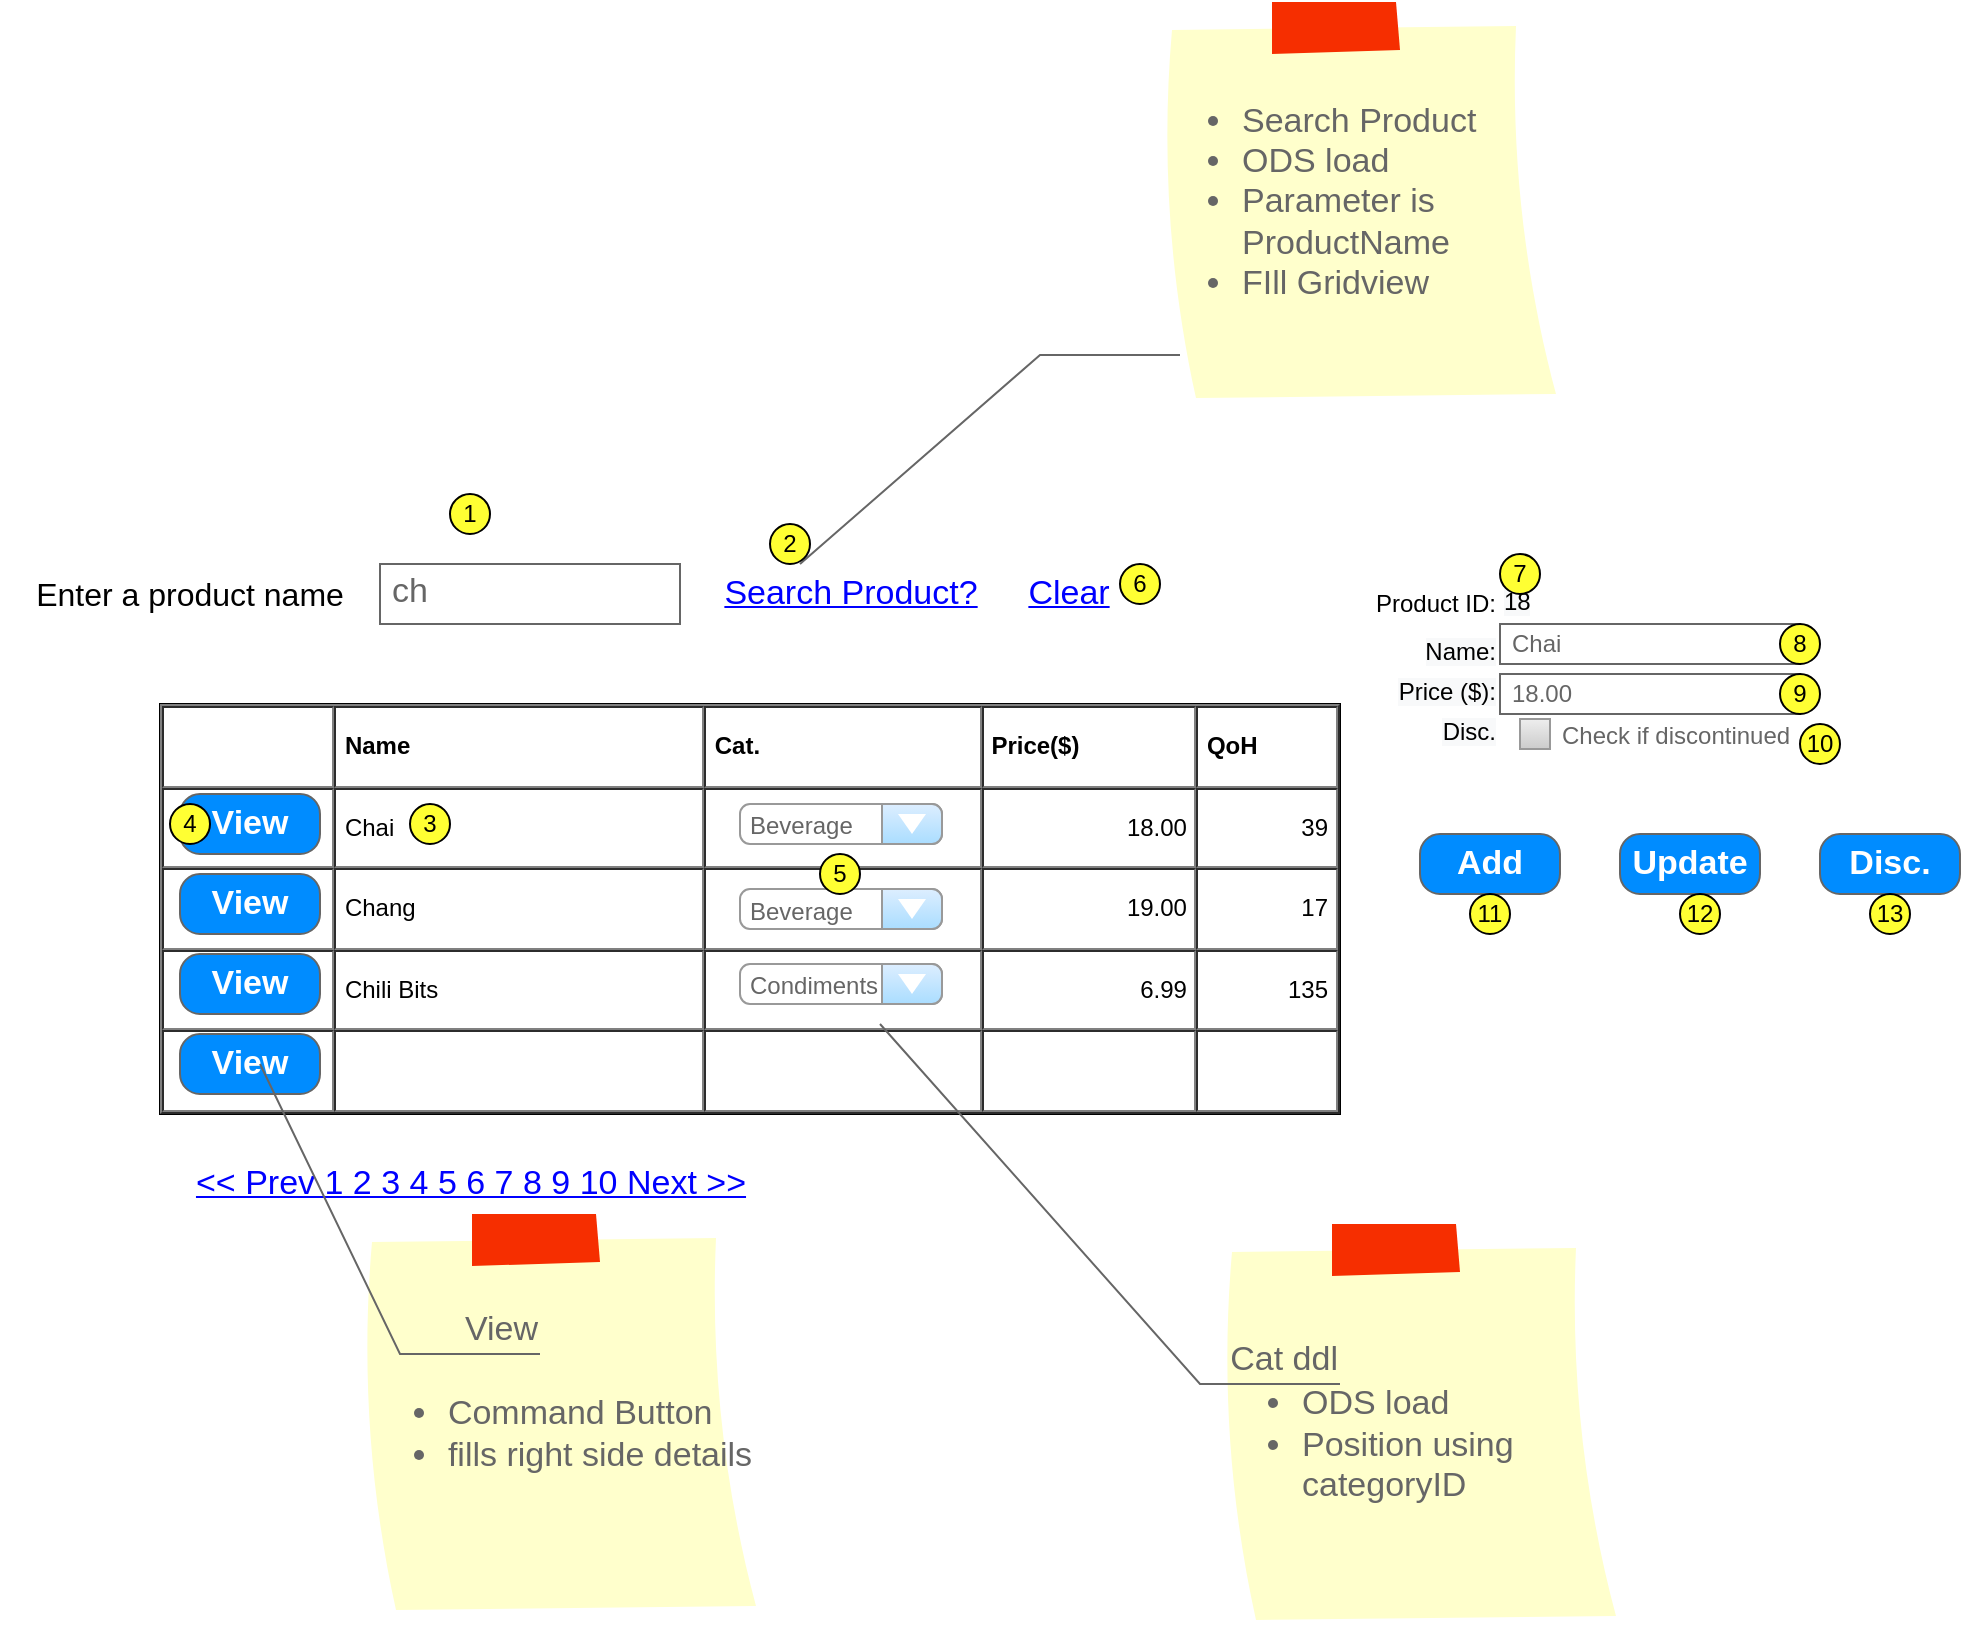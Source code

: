 <mxfile version="13.7.3" type="device"><diagram id="zrSDeh4jfomT2pgs97x0" name="Page-1"><mxGraphModel dx="1086" dy="806" grid="1" gridSize="10" guides="1" tooltips="1" connect="1" arrows="1" fold="1" page="1" pageScale="1" pageWidth="850" pageHeight="1100" math="0" shadow="0"><root><mxCell id="0"/><mxCell id="1" parent="0"/><mxCell id="RVpGYIhnjJnM2h_vUhQt-2" value="&lt;font style=&quot;font-size: 16px&quot;&gt;Enter a product name&lt;/font&gt;" style="text;html=1;strokeColor=none;fillColor=none;align=center;verticalAlign=middle;whiteSpace=wrap;rounded=0;" vertex="1" parent="1"><mxGeometry x="80" y="336" width="190" height="20" as="geometry"/></mxCell><mxCell id="RVpGYIhnjJnM2h_vUhQt-3" value="ch" style="strokeWidth=1;shadow=0;dashed=0;align=center;html=1;shape=mxgraph.mockup.text.textBox;fontColor=#666666;align=left;fontSize=17;spacingLeft=4;spacingTop=-3;strokeColor=#666666;mainText=" vertex="1" parent="1"><mxGeometry x="270" y="331" width="150" height="30" as="geometry"/></mxCell><mxCell id="RVpGYIhnjJnM2h_vUhQt-4" value="Search Product?" style="shape=rectangle;strokeColor=none;fillColor=none;linkText=;fontSize=17;fontColor=#0000ff;fontStyle=4;html=1;align=center;" vertex="1" parent="1"><mxGeometry x="430" y="331" width="150" height="30" as="geometry"/></mxCell><mxCell id="RVpGYIhnjJnM2h_vUhQt-5" value="Clear" style="shape=rectangle;strokeColor=none;fillColor=none;linkText=;fontSize=17;fontColor=#0000ff;fontStyle=4;html=1;align=center;" vertex="1" parent="1"><mxGeometry x="579" y="331" width="70" height="30" as="geometry"/></mxCell><mxCell id="RVpGYIhnjJnM2h_vUhQt-6" value="Product ID:" style="text;html=1;strokeColor=none;fillColor=none;align=right;verticalAlign=middle;whiteSpace=wrap;rounded=0;" vertex="1" parent="1"><mxGeometry x="750" y="341" width="80" height="20" as="geometry"/></mxCell><mxCell id="RVpGYIhnjJnM2h_vUhQt-8" value="&lt;span style=&quot;color: rgb(0 , 0 , 0) ; font-family: &amp;#34;helvetica&amp;#34; ; font-size: 12px ; font-style: normal ; font-weight: 400 ; letter-spacing: normal ; text-indent: 0px ; text-transform: none ; word-spacing: 0px ; background-color: rgb(248 , 249 , 250) ; display: inline ; float: none&quot;&gt;Name:&lt;/span&gt;" style="text;whiteSpace=wrap;html=1;align=right;" vertex="1" parent="1"><mxGeometry x="740" y="361" width="90" height="30" as="geometry"/></mxCell><mxCell id="RVpGYIhnjJnM2h_vUhQt-9" value="&lt;span style=&quot;color: rgb(0 , 0 , 0) ; font-family: &amp;#34;helvetica&amp;#34; ; font-size: 12px ; font-style: normal ; font-weight: 400 ; letter-spacing: normal ; text-indent: 0px ; text-transform: none ; word-spacing: 0px ; background-color: rgb(248 , 249 , 250) ; display: inline ; float: none&quot;&gt;Price ($):&lt;/span&gt;" style="text;whiteSpace=wrap;html=1;align=right;" vertex="1" parent="1"><mxGeometry x="740" y="381" width="90" height="30" as="geometry"/></mxCell><mxCell id="RVpGYIhnjJnM2h_vUhQt-10" value="&lt;span style=&quot;color: rgb(0 , 0 , 0) ; font-family: &amp;#34;helvetica&amp;#34; ; font-size: 12px ; font-style: normal ; font-weight: 400 ; letter-spacing: normal ; text-indent: 0px ; text-transform: none ; word-spacing: 0px ; background-color: rgb(248 , 249 , 250) ; display: inline ; float: none&quot;&gt;Disc.&lt;/span&gt;" style="text;whiteSpace=wrap;html=1;align=right;" vertex="1" parent="1"><mxGeometry x="740" y="401" width="90" height="30" as="geometry"/></mxCell><mxCell id="RVpGYIhnjJnM2h_vUhQt-11" value="&lt;span style=&quot;color: rgb(0 , 0 , 0) ; font-family: &amp;#34;helvetica&amp;#34; ; font-size: 12px ; font-style: normal ; font-weight: 400 ; letter-spacing: normal ; text-align: right ; text-indent: 0px ; text-transform: none ; word-spacing: 0px ; background-color: rgb(248 , 249 , 250) ; display: inline ; float: none&quot;&gt;18&lt;/span&gt;" style="text;whiteSpace=wrap;html=1;" vertex="1" parent="1"><mxGeometry x="830" y="336" width="90" height="20" as="geometry"/></mxCell><mxCell id="RVpGYIhnjJnM2h_vUhQt-14" value="&lt;font style=&quot;font-size: 12px&quot;&gt;Check if discontinued&lt;/font&gt;" style="strokeWidth=1;shadow=0;dashed=0;align=center;html=1;shape=mxgraph.mockup.forms.rrect;rSize=0;fillColor=#eeeeee;strokeColor=#999999;gradientColor=#cccccc;align=left;spacingLeft=4;fontSize=17;fontColor=#666666;labelPosition=right;" vertex="1" parent="1"><mxGeometry x="840" y="408.5" width="15" height="15" as="geometry"/></mxCell><mxCell id="RVpGYIhnjJnM2h_vUhQt-15" value="&lt;table cellpadding=&quot;4&quot; cellspacing=&quot;0&quot; border=&quot;1&quot; style=&quot;font-size: 1em ; width: 100% ; height: 100%&quot;&gt;&lt;tbody&gt;&lt;tr&gt;&lt;th&gt;&amp;nbsp; &amp;nbsp; &amp;nbsp; &amp;nbsp; &amp;nbsp;&amp;nbsp;&lt;/th&gt;&lt;th&gt;Name&amp;nbsp; &amp;nbsp; &amp;nbsp; &amp;nbsp; &amp;nbsp; &amp;nbsp; &amp;nbsp; &amp;nbsp;&lt;/th&gt;&lt;td&gt;&lt;b&gt;Cat.&amp;nbsp; &amp;nbsp; &amp;nbsp; &amp;nbsp; &amp;nbsp; &amp;nbsp;&lt;/b&gt;&lt;/td&gt;&lt;td&gt;&lt;b&gt;Price($)&lt;/b&gt;&lt;/td&gt;&lt;td&gt;&lt;b&gt;QoH&lt;/b&gt;&lt;/td&gt;&lt;/tr&gt;&lt;tr&gt;&lt;td&gt;&amp;nbsp; &amp;nbsp;&lt;/td&gt;&lt;td&gt;Chai&lt;/td&gt;&lt;td&gt;&lt;br&gt;&lt;/td&gt;&lt;td style=&quot;text-align: right&quot;&gt;18.00&lt;/td&gt;&lt;td style=&quot;text-align: right&quot;&gt;39&lt;/td&gt;&lt;/tr&gt;&lt;tr&gt;&lt;td&gt;&lt;br&gt;&lt;/td&gt;&lt;td&gt;Chang&lt;/td&gt;&lt;td&gt;&lt;br&gt;&lt;/td&gt;&lt;td style=&quot;text-align: right&quot;&gt;19.00&lt;/td&gt;&lt;td style=&quot;text-align: right&quot;&gt;17&lt;/td&gt;&lt;/tr&gt;&lt;tr&gt;&lt;td&gt;&lt;br&gt;&lt;/td&gt;&lt;td&gt;Chili Bits&lt;/td&gt;&lt;td&gt;&lt;br&gt;&lt;/td&gt;&lt;td style=&quot;text-align: right&quot;&gt;6.99&lt;/td&gt;&lt;td style=&quot;text-align: right&quot;&gt;135&lt;/td&gt;&lt;/tr&gt;&lt;tr&gt;&lt;td&gt;&lt;br&gt;&lt;/td&gt;&lt;td&gt;&lt;br&gt;&lt;/td&gt;&lt;td&gt;&lt;br&gt;&lt;/td&gt;&lt;td&gt;&lt;br&gt;&lt;/td&gt;&lt;td&gt;&lt;br&gt;&lt;/td&gt;&lt;/tr&gt;&lt;/tbody&gt;&lt;/table&gt; " style="verticalAlign=top;align=left;overflow=fill;fontSize=12;fontFamily=Helvetica;html=1" vertex="1" parent="1"><mxGeometry x="160" y="401" width="590" height="205" as="geometry"/></mxCell><mxCell id="RVpGYIhnjJnM2h_vUhQt-16" value="&lt;&lt; Prev 1 2 3 4 5 6 7 8 9 10 Next &gt;&gt;" style="strokeWidth=1;shadow=0;dashed=0;align=center;html=1;shape=mxgraph.mockup.navigation.pagination;linkText=;fontSize=17;fontColor=#0000ff;fontStyle=4;" vertex="1" parent="1"><mxGeometry x="140" y="626" width="350" height="30" as="geometry"/></mxCell><mxCell id="RVpGYIhnjJnM2h_vUhQt-17" value="View" style="strokeWidth=1;shadow=0;dashed=0;align=center;html=1;shape=mxgraph.mockup.buttons.button;strokeColor=#666666;fontColor=#ffffff;mainText=;buttonStyle=round;fontSize=17;fontStyle=1;fillColor=#008cff;whiteSpace=wrap;" vertex="1" parent="1"><mxGeometry x="170" y="446" width="70" height="30" as="geometry"/></mxCell><mxCell id="RVpGYIhnjJnM2h_vUhQt-18" value="View" style="strokeWidth=1;shadow=0;dashed=0;align=center;html=1;shape=mxgraph.mockup.buttons.button;strokeColor=#666666;fontColor=#ffffff;mainText=;buttonStyle=round;fontSize=17;fontStyle=1;fillColor=#008cff;whiteSpace=wrap;" vertex="1" parent="1"><mxGeometry x="170" y="486" width="70" height="30" as="geometry"/></mxCell><mxCell id="RVpGYIhnjJnM2h_vUhQt-19" value="View" style="strokeWidth=1;shadow=0;dashed=0;align=center;html=1;shape=mxgraph.mockup.buttons.button;strokeColor=#666666;fontColor=#ffffff;mainText=;buttonStyle=round;fontSize=17;fontStyle=1;fillColor=#008cff;whiteSpace=wrap;" vertex="1" parent="1"><mxGeometry x="170" y="526" width="70" height="30" as="geometry"/></mxCell><mxCell id="RVpGYIhnjJnM2h_vUhQt-20" value="View" style="strokeWidth=1;shadow=0;dashed=0;align=center;html=1;shape=mxgraph.mockup.buttons.button;strokeColor=#666666;fontColor=#ffffff;mainText=;buttonStyle=round;fontSize=17;fontStyle=1;fillColor=#008cff;whiteSpace=wrap;" vertex="1" parent="1"><mxGeometry x="170" y="566" width="70" height="30" as="geometry"/></mxCell><mxCell id="RVpGYIhnjJnM2h_vUhQt-21" value="Add" style="strokeWidth=1;shadow=0;dashed=0;align=center;html=1;shape=mxgraph.mockup.buttons.button;strokeColor=#666666;fontColor=#ffffff;mainText=;buttonStyle=round;fontSize=17;fontStyle=1;fillColor=#008cff;whiteSpace=wrap;" vertex="1" parent="1"><mxGeometry x="790" y="466" width="70" height="30" as="geometry"/></mxCell><mxCell id="RVpGYIhnjJnM2h_vUhQt-22" value="Update" style="strokeWidth=1;shadow=0;dashed=0;align=center;html=1;shape=mxgraph.mockup.buttons.button;strokeColor=#666666;fontColor=#ffffff;mainText=;buttonStyle=round;fontSize=17;fontStyle=1;fillColor=#008cff;whiteSpace=wrap;" vertex="1" parent="1"><mxGeometry x="890" y="466" width="70" height="30" as="geometry"/></mxCell><mxCell id="RVpGYIhnjJnM2h_vUhQt-23" value="Disc." style="strokeWidth=1;shadow=0;dashed=0;align=center;html=1;shape=mxgraph.mockup.buttons.button;strokeColor=#666666;fontColor=#ffffff;mainText=;buttonStyle=round;fontSize=17;fontStyle=1;fillColor=#008cff;whiteSpace=wrap;" vertex="1" parent="1"><mxGeometry x="990" y="466" width="70" height="30" as="geometry"/></mxCell><mxCell id="RVpGYIhnjJnM2h_vUhQt-24" value="&lt;font style=&quot;font-size: 12px&quot;&gt;Beverage&lt;/font&gt;" style="strokeWidth=1;shadow=0;dashed=0;align=center;html=1;shape=mxgraph.mockup.forms.comboBox;strokeColor=#999999;fillColor=#ddeeff;align=left;fillColor2=#aaddff;mainText=;fontColor=#666666;fontSize=17;spacingLeft=3;" vertex="1" parent="1"><mxGeometry x="450" y="451" width="101" height="20" as="geometry"/></mxCell><mxCell id="RVpGYIhnjJnM2h_vUhQt-25" value="&lt;font style=&quot;font-size: 12px&quot;&gt;Beverage&lt;/font&gt;" style="strokeWidth=1;shadow=0;dashed=0;align=center;html=1;shape=mxgraph.mockup.forms.comboBox;strokeColor=#999999;fillColor=#ddeeff;align=left;fillColor2=#aaddff;mainText=;fontColor=#666666;fontSize=17;spacingLeft=3;" vertex="1" parent="1"><mxGeometry x="450" y="493.5" width="101" height="20" as="geometry"/></mxCell><mxCell id="RVpGYIhnjJnM2h_vUhQt-26" value="&lt;font style=&quot;font-size: 12px&quot;&gt;Condiments&lt;/font&gt;" style="strokeWidth=1;shadow=0;dashed=0;align=center;html=1;shape=mxgraph.mockup.forms.comboBox;strokeColor=#999999;fillColor=#ddeeff;align=left;fillColor2=#aaddff;mainText=;fontColor=#666666;fontSize=17;spacingLeft=3;" vertex="1" parent="1"><mxGeometry x="450" y="531" width="101" height="20" as="geometry"/></mxCell><mxCell id="RVpGYIhnjJnM2h_vUhQt-27" value="&lt;div style=&quot;text-align: left&quot;&gt;&lt;ul&gt;&lt;li&gt;&lt;span&gt;Search Product&lt;/span&gt;&lt;/li&gt;&lt;li&gt;&lt;span&gt;ODS load&lt;/span&gt;&lt;/li&gt;&lt;li&gt;&lt;span&gt;Parameter is ProductName&lt;/span&gt;&lt;/li&gt;&lt;li&gt;&lt;span&gt;FIll Gridview&lt;/span&gt;&lt;/li&gt;&lt;/ul&gt;&lt;/div&gt;" style="strokeWidth=1;shadow=0;dashed=0;align=center;html=1;shape=mxgraph.mockup.text.stickyNote2;fontColor=#666666;mainText=;fontSize=17;whiteSpace=wrap;fillColor=#ffffcc;strokeColor=#F62E00;" vertex="1" parent="1"><mxGeometry x="660" y="50" width="200" height="200" as="geometry"/></mxCell><mxCell id="RVpGYIhnjJnM2h_vUhQt-28" value="" style="strokeWidth=1;shadow=0;dashed=0;align=center;html=1;shape=mxgraph.mockup.text.callout;linkText=;textSize=17;textColor=#666666;callDir=NE;callStyle=line;fontSize=17;fontColor=#666666;align=right;verticalAlign=top;strokeColor=#666666;" vertex="1" parent="1"><mxGeometry x="480" y="201" width="190" height="130" as="geometry"/></mxCell><mxCell id="RVpGYIhnjJnM2h_vUhQt-29" value="&lt;div style=&quot;text-align: left&quot;&gt;&lt;div&gt;&lt;br&gt;&lt;/div&gt;&lt;ul&gt;&lt;li&gt;&lt;span&gt;ODS load&lt;/span&gt;&lt;/li&gt;&lt;li&gt;&lt;span&gt;Position using categoryID&lt;/span&gt;&lt;/li&gt;&lt;/ul&gt;&lt;/div&gt;" style="strokeWidth=1;shadow=0;dashed=0;align=center;html=1;shape=mxgraph.mockup.text.stickyNote2;fontColor=#666666;mainText=;fontSize=17;whiteSpace=wrap;fillColor=#ffffcc;strokeColor=#F62E00;" vertex="1" parent="1"><mxGeometry x="690" y="661" width="200" height="200" as="geometry"/></mxCell><mxCell id="RVpGYIhnjJnM2h_vUhQt-30" value="Cat ddl" style="strokeWidth=1;shadow=0;dashed=0;align=center;html=1;shape=mxgraph.mockup.text.callout;linkText=;textSize=17;textColor=#666666;callDir=SE;callStyle=line;fontSize=17;fontColor=#666666;align=right;verticalAlign=bottom;strokeColor=#666666;" vertex="1" parent="1"><mxGeometry x="520" y="561" width="230" height="180" as="geometry"/></mxCell><mxCell id="RVpGYIhnjJnM2h_vUhQt-31" value="&lt;div style=&quot;text-align: left&quot;&gt;&lt;div&gt;&lt;br&gt;&lt;/div&gt;&lt;ul&gt;&lt;li&gt;Command Button&lt;/li&gt;&lt;li&gt;fills right side details&lt;/li&gt;&lt;/ul&gt;&lt;/div&gt;" style="strokeWidth=1;shadow=0;dashed=0;align=center;html=1;shape=mxgraph.mockup.text.stickyNote2;fontColor=#666666;mainText=;fontSize=17;whiteSpace=wrap;fillColor=#ffffcc;strokeColor=#F62E00;" vertex="1" parent="1"><mxGeometry x="260" y="656" width="200" height="200" as="geometry"/></mxCell><mxCell id="RVpGYIhnjJnM2h_vUhQt-32" value="View" style="strokeWidth=1;shadow=0;dashed=0;align=center;html=1;shape=mxgraph.mockup.text.callout;linkText=;textSize=17;textColor=#666666;callDir=SE;callStyle=line;fontSize=17;fontColor=#666666;align=right;verticalAlign=bottom;strokeColor=#666666;" vertex="1" parent="1"><mxGeometry x="210" y="581" width="140" height="145" as="geometry"/></mxCell><mxCell id="RVpGYIhnjJnM2h_vUhQt-33" value="1" style="text;html=1;align=center;verticalAlign=middle;whiteSpace=wrap;rounded=1;fillColor=#FFFF33;strokeColor=#000000;arcSize=50;" vertex="1" parent="1"><mxGeometry x="305" y="296" width="20" height="20" as="geometry"/></mxCell><mxCell id="RVpGYIhnjJnM2h_vUhQt-34" value="2" style="text;html=1;align=center;verticalAlign=middle;whiteSpace=wrap;rounded=1;fillColor=#FFFF33;strokeColor=#000000;arcSize=50;" vertex="1" parent="1"><mxGeometry x="465" y="311" width="20" height="20" as="geometry"/></mxCell><mxCell id="RVpGYIhnjJnM2h_vUhQt-35" value="4" style="text;html=1;align=center;verticalAlign=middle;whiteSpace=wrap;rounded=1;fillColor=#FFFF33;strokeColor=#000000;arcSize=50;" vertex="1" parent="1"><mxGeometry x="165" y="451" width="20" height="20" as="geometry"/></mxCell><mxCell id="RVpGYIhnjJnM2h_vUhQt-36" value="3" style="text;html=1;align=center;verticalAlign=middle;whiteSpace=wrap;rounded=1;fillColor=#FFFF33;strokeColor=#000000;arcSize=50;" vertex="1" parent="1"><mxGeometry x="285" y="451" width="20" height="20" as="geometry"/></mxCell><mxCell id="RVpGYIhnjJnM2h_vUhQt-39" value="7" style="text;html=1;align=center;verticalAlign=middle;whiteSpace=wrap;rounded=1;fillColor=#FFFF33;strokeColor=#000000;arcSize=50;" vertex="1" parent="1"><mxGeometry x="830" y="326" width="20" height="20" as="geometry"/></mxCell><mxCell id="RVpGYIhnjJnM2h_vUhQt-40" value="6" style="text;html=1;align=center;verticalAlign=middle;whiteSpace=wrap;rounded=1;fillColor=#FFFF33;strokeColor=#000000;arcSize=50;" vertex="1" parent="1"><mxGeometry x="640" y="331" width="20" height="20" as="geometry"/></mxCell><mxCell id="RVpGYIhnjJnM2h_vUhQt-41" value="5" style="text;html=1;align=center;verticalAlign=middle;whiteSpace=wrap;rounded=1;fillColor=#FFFF33;strokeColor=#000000;arcSize=50;" vertex="1" parent="1"><mxGeometry x="490" y="476" width="20" height="20" as="geometry"/></mxCell><mxCell id="RVpGYIhnjJnM2h_vUhQt-42" value="&lt;font style=&quot;font-size: 12px&quot;&gt;Chai&lt;/font&gt;" style="strokeWidth=1;shadow=0;dashed=0;align=center;html=1;shape=mxgraph.mockup.text.textBox;fontColor=#666666;align=left;fontSize=17;spacingLeft=4;spacingTop=-3;strokeColor=#666666;mainText=;rounded=1;fillColor=none;" vertex="1" parent="1"><mxGeometry x="830" y="361" width="150" height="20" as="geometry"/></mxCell><mxCell id="RVpGYIhnjJnM2h_vUhQt-43" value="&lt;font style=&quot;font-size: 12px&quot;&gt;18.00&lt;/font&gt;" style="strokeWidth=1;shadow=0;dashed=0;align=center;html=1;shape=mxgraph.mockup.text.textBox;fontColor=#666666;align=left;fontSize=17;spacingLeft=4;spacingTop=-3;strokeColor=#666666;mainText=;rounded=1;fillColor=none;" vertex="1" parent="1"><mxGeometry x="830" y="386" width="150" height="20" as="geometry"/></mxCell><mxCell id="RVpGYIhnjJnM2h_vUhQt-44" value="8" style="text;html=1;align=center;verticalAlign=middle;whiteSpace=wrap;rounded=1;fillColor=#FFFF33;strokeColor=#000000;arcSize=50;" vertex="1" parent="1"><mxGeometry x="970" y="361" width="20" height="20" as="geometry"/></mxCell><mxCell id="RVpGYIhnjJnM2h_vUhQt-45" value="9" style="text;html=1;align=center;verticalAlign=middle;whiteSpace=wrap;rounded=1;fillColor=#FFFF33;strokeColor=#000000;arcSize=50;" vertex="1" parent="1"><mxGeometry x="970" y="386" width="20" height="20" as="geometry"/></mxCell><mxCell id="RVpGYIhnjJnM2h_vUhQt-46" value="10" style="text;html=1;align=center;verticalAlign=middle;whiteSpace=wrap;rounded=1;fillColor=#FFFF33;strokeColor=#000000;arcSize=50;" vertex="1" parent="1"><mxGeometry x="980" y="411" width="20" height="20" as="geometry"/></mxCell><mxCell id="RVpGYIhnjJnM2h_vUhQt-47" value="12" style="text;html=1;align=center;verticalAlign=middle;whiteSpace=wrap;rounded=1;fillColor=#FFFF33;strokeColor=#000000;arcSize=50;" vertex="1" parent="1"><mxGeometry x="920" y="496" width="20" height="20" as="geometry"/></mxCell><mxCell id="RVpGYIhnjJnM2h_vUhQt-48" value="11" style="text;html=1;align=center;verticalAlign=middle;whiteSpace=wrap;rounded=1;fillColor=#FFFF33;strokeColor=#000000;arcSize=50;" vertex="1" parent="1"><mxGeometry x="815" y="496" width="20" height="20" as="geometry"/></mxCell><mxCell id="RVpGYIhnjJnM2h_vUhQt-49" value="13" style="text;html=1;align=center;verticalAlign=middle;whiteSpace=wrap;rounded=1;fillColor=#FFFF33;strokeColor=#000000;arcSize=50;" vertex="1" parent="1"><mxGeometry x="1015" y="496" width="20" height="20" as="geometry"/></mxCell></root></mxGraphModel></diagram></mxfile>